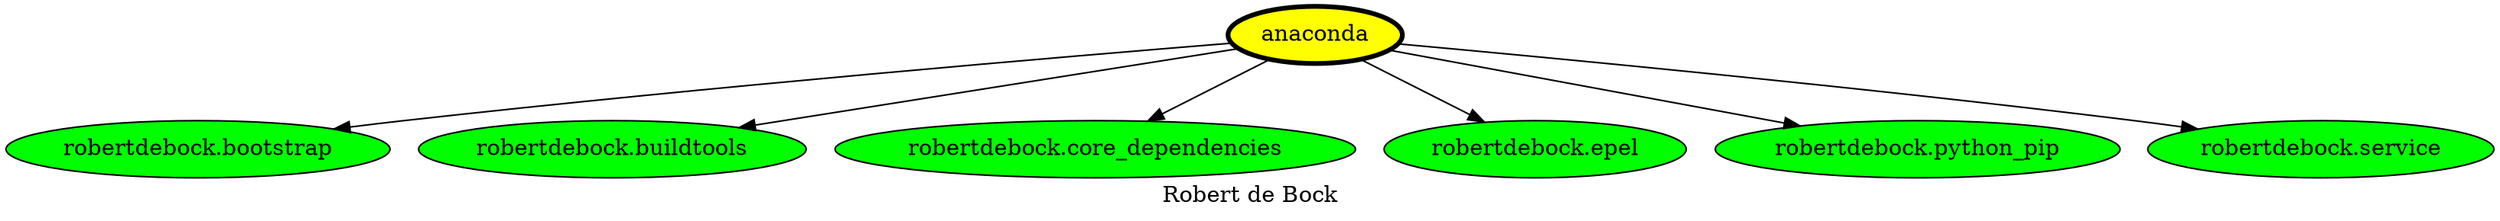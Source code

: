 digraph PhiloDilemma {
  label = "Robert de Bock" ;
  overlap=false
  {
    "anaconda" [fillcolor=yellow style=filled penwidth=3]
    "robertdebock.bootstrap" [fillcolor=green style=filled]
    "robertdebock.buildtools" [fillcolor=green style=filled]
    "robertdebock.core_dependencies" [fillcolor=green style=filled]
    "robertdebock.epel" [fillcolor=green style=filled]
    "robertdebock.python_pip" [fillcolor=green style=filled]
    "robertdebock.service" [fillcolor=green style=filled]
  }
  "anaconda" -> "robertdebock.bootstrap"
  "anaconda" -> "robertdebock.buildtools"
  "anaconda" -> "robertdebock.core_dependencies"
  "anaconda" -> "robertdebock.epel"
  "anaconda" -> "robertdebock.python_pip"
  "anaconda" -> "robertdebock.service"
}
